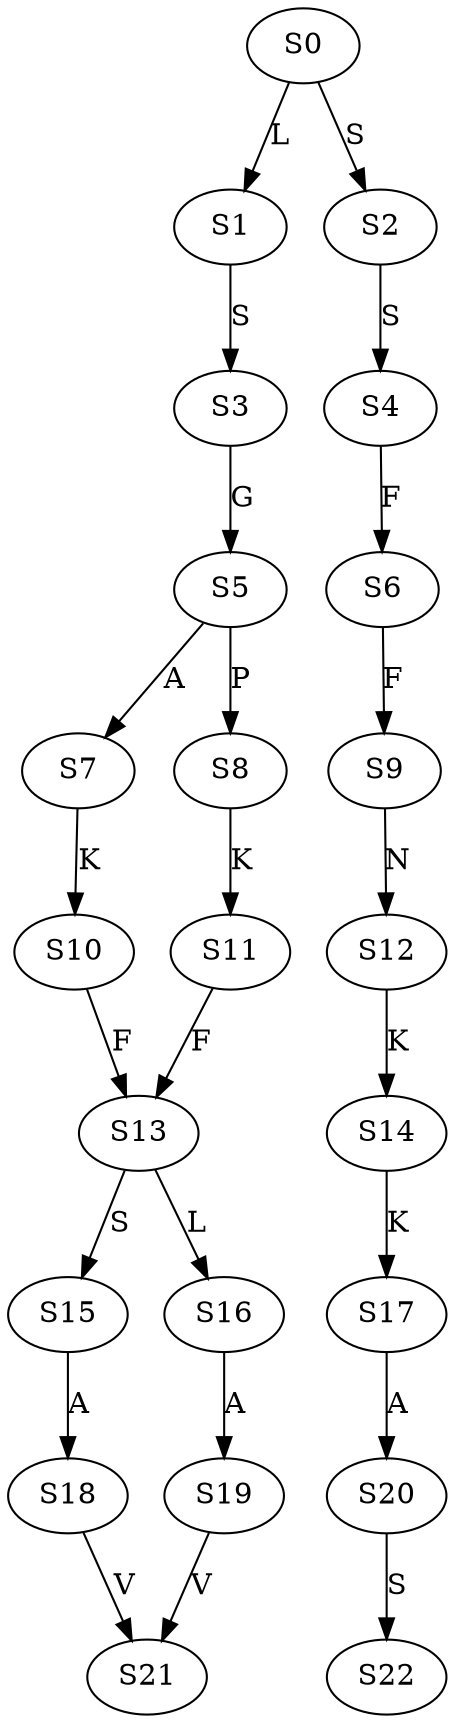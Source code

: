 strict digraph  {
	S0 -> S1 [ label = L ];
	S0 -> S2 [ label = S ];
	S1 -> S3 [ label = S ];
	S2 -> S4 [ label = S ];
	S3 -> S5 [ label = G ];
	S4 -> S6 [ label = F ];
	S5 -> S7 [ label = A ];
	S5 -> S8 [ label = P ];
	S6 -> S9 [ label = F ];
	S7 -> S10 [ label = K ];
	S8 -> S11 [ label = K ];
	S9 -> S12 [ label = N ];
	S10 -> S13 [ label = F ];
	S11 -> S13 [ label = F ];
	S12 -> S14 [ label = K ];
	S13 -> S15 [ label = S ];
	S13 -> S16 [ label = L ];
	S14 -> S17 [ label = K ];
	S15 -> S18 [ label = A ];
	S16 -> S19 [ label = A ];
	S17 -> S20 [ label = A ];
	S18 -> S21 [ label = V ];
	S19 -> S21 [ label = V ];
	S20 -> S22 [ label = S ];
}
